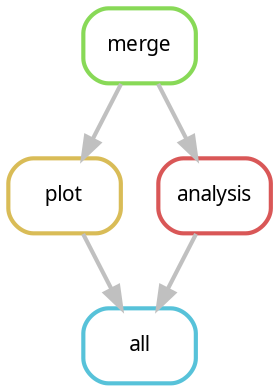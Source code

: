 digraph snakemake_dag {
    graph[bgcolor=white, margin=0];
    node[shape=box, style=rounded, fontname=sans,                 fontsize=10, penwidth=2];
    edge[penwidth=2, color=grey];
	0[label = "all", color = "0.53 0.6 0.85", style="rounded"];
	1[label = "plot", color = "0.13 0.6 0.85", style="rounded"];
	2[label = "merge", color = "0.27 0.6 0.85", style="rounded"];
	3[label = "analysis", color = "0.00 0.6 0.85", style="rounded"];
	1 -> 0
	3 -> 0
	2 -> 1
	2 -> 3
}            
